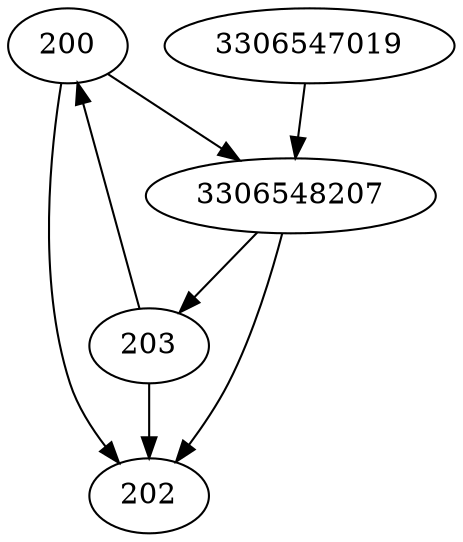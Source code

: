 strict digraph  {
200;
202;
3306547019;
203;
3306548207;
200 -> 3306548207;
200 -> 202;
3306547019 -> 3306548207;
203 -> 200;
203 -> 202;
3306548207 -> 202;
3306548207 -> 203;
}
